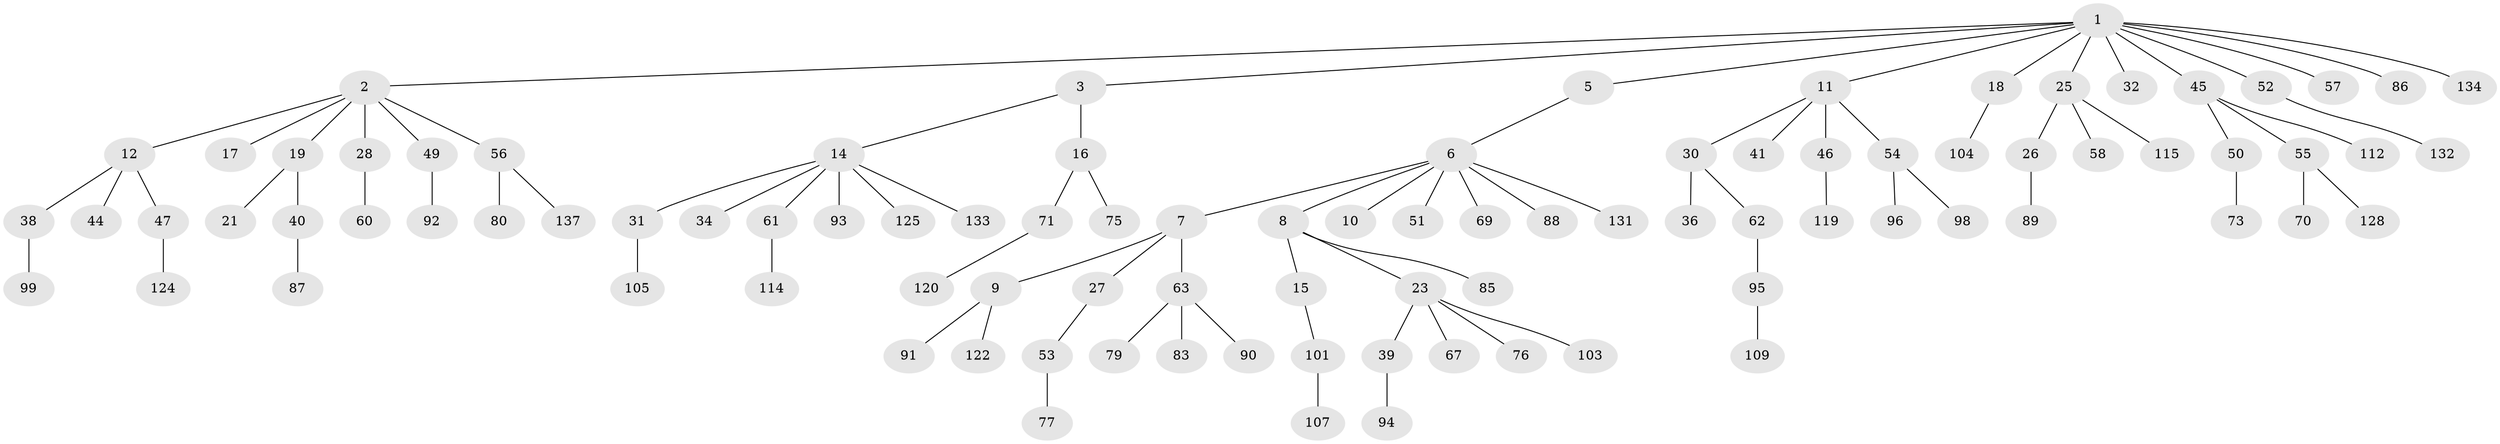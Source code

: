 // Generated by graph-tools (version 1.1) at 2025/24/03/03/25 07:24:06]
// undirected, 95 vertices, 94 edges
graph export_dot {
graph [start="1"]
  node [color=gray90,style=filled];
  1 [super="+20"];
  2 [super="+22"];
  3 [super="+4"];
  5 [super="+13"];
  6 [super="+97"];
  7;
  8;
  9 [super="+29"];
  10;
  11 [super="+129"];
  12 [super="+42"];
  14 [super="+59"];
  15 [super="+24"];
  16 [super="+35"];
  17;
  18 [super="+37"];
  19 [super="+102"];
  21;
  23 [super="+33"];
  25;
  26 [super="+116"];
  27 [super="+130"];
  28 [super="+72"];
  30 [super="+117"];
  31;
  32;
  34;
  36 [super="+74"];
  38 [super="+43"];
  39 [super="+64"];
  40;
  41 [super="+68"];
  44;
  45 [super="+48"];
  46 [super="+78"];
  47 [super="+66"];
  49;
  50;
  51;
  52;
  53;
  54 [super="+65"];
  55 [super="+110"];
  56 [super="+118"];
  57;
  58 [super="+81"];
  60;
  61 [super="+111"];
  62;
  63 [super="+100"];
  67;
  69;
  70;
  71;
  73;
  75;
  76 [super="+84"];
  77 [super="+82"];
  79;
  80;
  83;
  85;
  86;
  87 [super="+123"];
  88 [super="+135"];
  89;
  90 [super="+121"];
  91;
  92;
  93;
  94;
  95;
  96;
  98 [super="+108"];
  99;
  101 [super="+136"];
  103 [super="+126"];
  104 [super="+113"];
  105 [super="+106"];
  107;
  109;
  112;
  114;
  115;
  119;
  120 [super="+127"];
  122;
  124;
  125;
  128;
  131;
  132;
  133;
  134;
  137;
  1 -- 2;
  1 -- 3;
  1 -- 5;
  1 -- 11;
  1 -- 18;
  1 -- 25;
  1 -- 45;
  1 -- 57;
  1 -- 134;
  1 -- 32;
  1 -- 52;
  1 -- 86;
  2 -- 12;
  2 -- 17;
  2 -- 19;
  2 -- 28;
  2 -- 49;
  2 -- 56;
  3 -- 14;
  3 -- 16;
  5 -- 6;
  6 -- 7;
  6 -- 8;
  6 -- 10;
  6 -- 51;
  6 -- 69;
  6 -- 88;
  6 -- 131;
  7 -- 9;
  7 -- 27;
  7 -- 63;
  8 -- 15;
  8 -- 23;
  8 -- 85;
  9 -- 122;
  9 -- 91;
  11 -- 30;
  11 -- 41;
  11 -- 46;
  11 -- 54;
  12 -- 38;
  12 -- 44;
  12 -- 47;
  14 -- 31;
  14 -- 34;
  14 -- 61;
  14 -- 133;
  14 -- 93;
  14 -- 125;
  15 -- 101;
  16 -- 71;
  16 -- 75;
  18 -- 104;
  19 -- 21;
  19 -- 40;
  23 -- 39;
  23 -- 76;
  23 -- 103;
  23 -- 67;
  25 -- 26;
  25 -- 58;
  25 -- 115;
  26 -- 89;
  27 -- 53;
  28 -- 60;
  30 -- 36;
  30 -- 62;
  31 -- 105;
  38 -- 99;
  39 -- 94;
  40 -- 87;
  45 -- 50;
  45 -- 112;
  45 -- 55;
  46 -- 119;
  47 -- 124;
  49 -- 92;
  50 -- 73;
  52 -- 132;
  53 -- 77;
  54 -- 96;
  54 -- 98;
  55 -- 70;
  55 -- 128;
  56 -- 80;
  56 -- 137;
  61 -- 114;
  62 -- 95;
  63 -- 79;
  63 -- 83;
  63 -- 90;
  71 -- 120;
  95 -- 109;
  101 -- 107;
}

